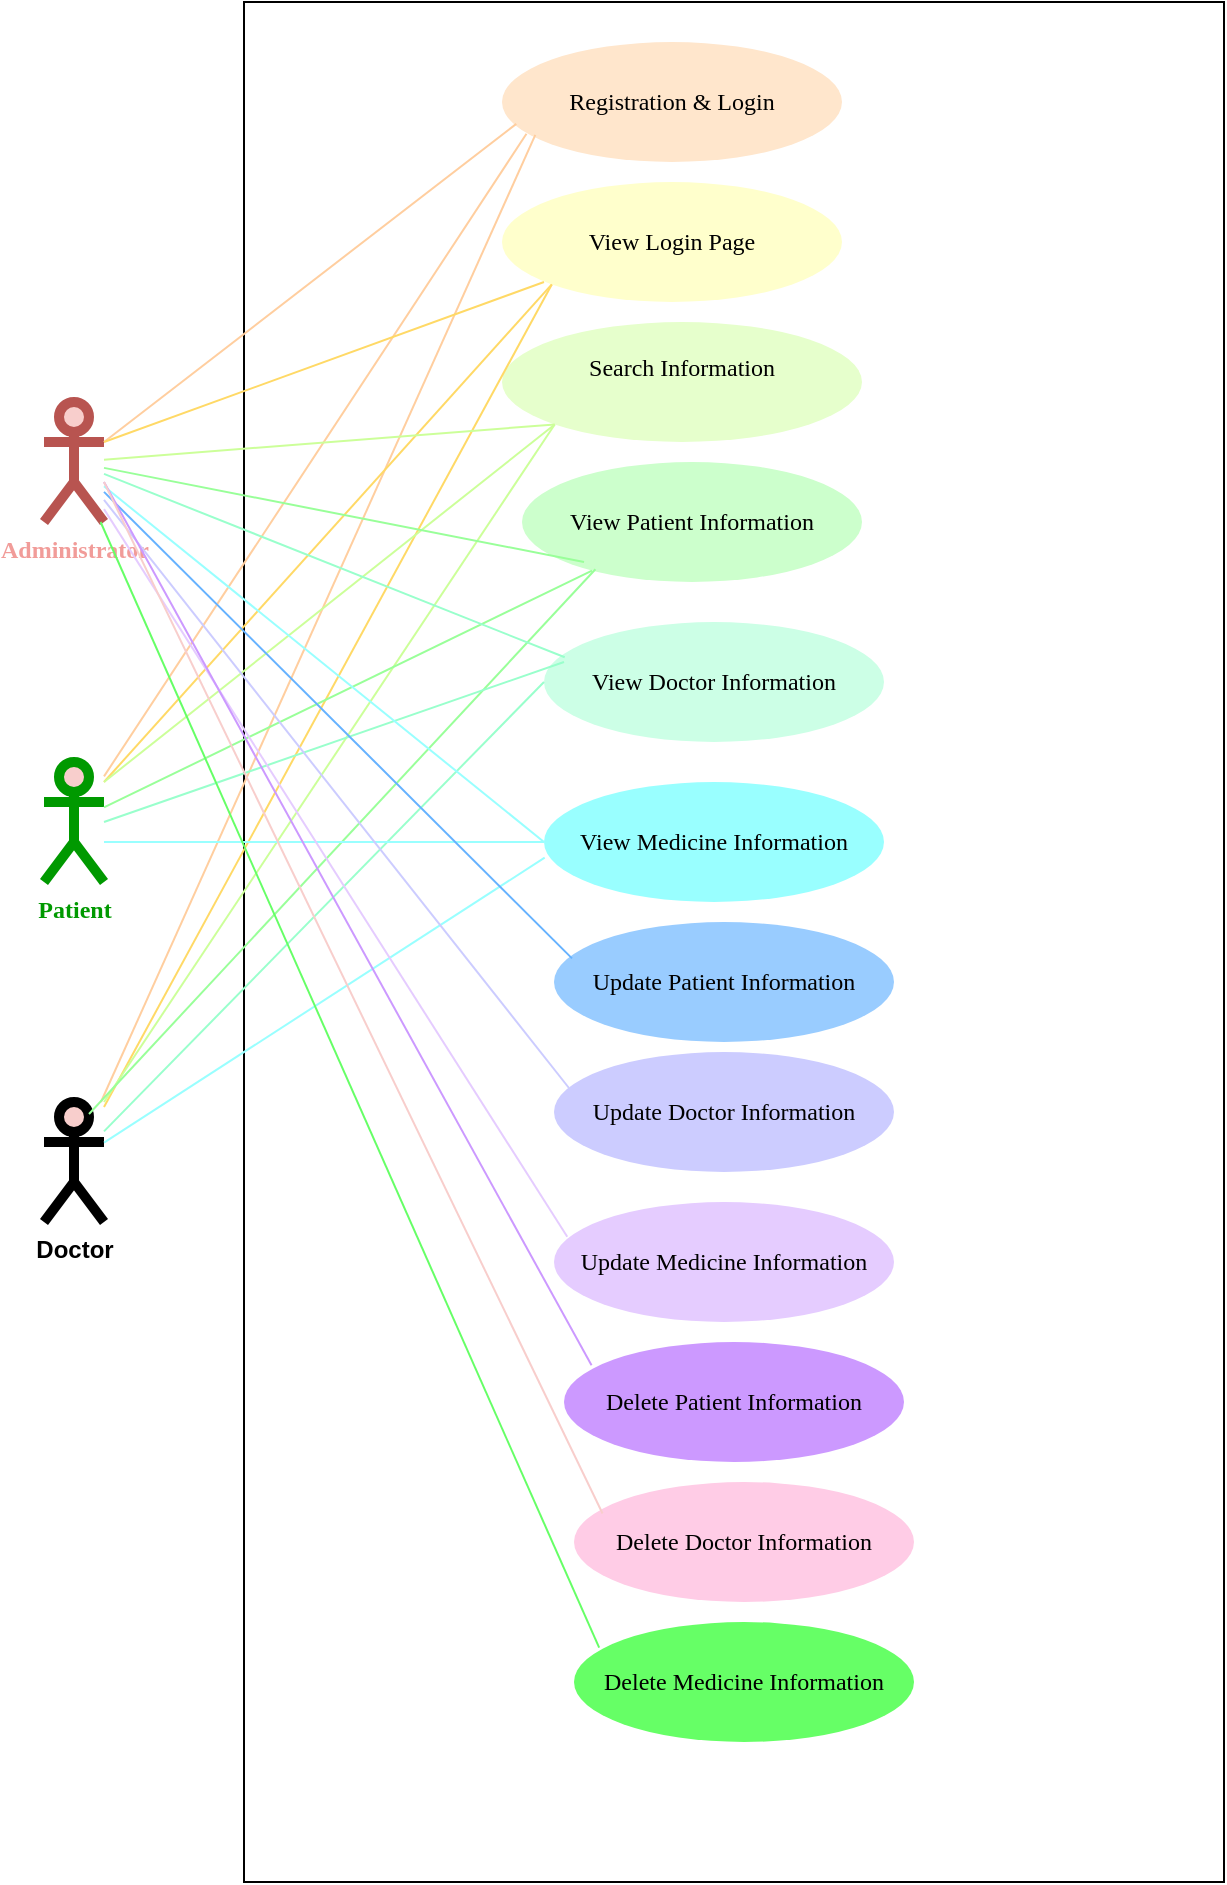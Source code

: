 <mxfile version="20.5.1" type="github">
  <diagram id="C5RBs43oDa-KdzZeNtuy" name="Page-1">
    <mxGraphModel dx="716" dy="377" grid="1" gridSize="10" guides="1" tooltips="1" connect="1" arrows="1" fold="1" page="1" pageScale="1" pageWidth="827" pageHeight="1169" math="0" shadow="0">
      <root>
        <mxCell id="WIyWlLk6GJQsqaUBKTNV-0" />
        <mxCell id="WIyWlLk6GJQsqaUBKTNV-1" parent="WIyWlLk6GJQsqaUBKTNV-0" />
        <mxCell id="kYkdzYrgFf4KMOdY5dag-0" value="" style="rounded=0;whiteSpace=wrap;html=1;" parent="WIyWlLk6GJQsqaUBKTNV-1" vertex="1">
          <mxGeometry x="190" y="60" width="490" height="940" as="geometry" />
        </mxCell>
        <mxCell id="kYkdzYrgFf4KMOdY5dag-3" value="&lt;b&gt;&lt;font color=&quot;#f19c99&quot;&gt;Administrator&lt;/font&gt;&lt;/b&gt;" style="shape=umlActor;verticalLabelPosition=bottom;verticalAlign=top;html=1;outlineConnect=0;fillColor=#f8cecc;strokeColor=#b85450;strokeWidth=5;fontFamily=Verdana;" parent="WIyWlLk6GJQsqaUBKTNV-1" vertex="1">
          <mxGeometry x="90" y="260" width="30" height="60" as="geometry" />
        </mxCell>
        <mxCell id="kYkdzYrgFf4KMOdY5dag-4" value="&lt;b&gt;&lt;font color=&quot;#009900&quot;&gt;Patient&lt;/font&gt;&lt;/b&gt;" style="shape=umlActor;verticalLabelPosition=bottom;verticalAlign=top;html=1;outlineConnect=0;fillColor=#f8cecc;strokeColor=#009900;strokeWidth=5;fontFamily=Verdana;" parent="WIyWlLk6GJQsqaUBKTNV-1" vertex="1">
          <mxGeometry x="90" y="440" width="30" height="60" as="geometry" />
        </mxCell>
        <mxCell id="kYkdzYrgFf4KMOdY5dag-6" value="&lt;b&gt;&lt;font&gt;Doctor&lt;/font&gt;&lt;/b&gt;" style="shape=umlActor;verticalLabelPosition=bottom;verticalAlign=top;html=1;outlineConnect=0;fillColor=#f8cecc;strokeColor=#000000;strokeWidth=5;fontColor=#000000;" parent="WIyWlLk6GJQsqaUBKTNV-1" vertex="1">
          <mxGeometry x="90" y="610" width="30" height="60" as="geometry" />
        </mxCell>
        <mxCell id="kYkdzYrgFf4KMOdY5dag-7" value="Registration &amp;amp; Login" style="ellipse;whiteSpace=wrap;html=1;strokeColor=none;strokeWidth=5;fontFamily=Verdana;fontColor=#000000;labelBackgroundColor=none;fillColor=#FFE6CC;fontStyle=0" parent="WIyWlLk6GJQsqaUBKTNV-1" vertex="1">
          <mxGeometry x="319" y="80" width="170" height="60" as="geometry" />
        </mxCell>
        <mxCell id="kYkdzYrgFf4KMOdY5dag-8" value="View Login Page" style="ellipse;whiteSpace=wrap;html=1;strokeColor=none;strokeWidth=5;fontFamily=Verdana;fontColor=#000000;labelBackgroundColor=none;fillColor=#FFFFCC;fontStyle=0" parent="WIyWlLk6GJQsqaUBKTNV-1" vertex="1">
          <mxGeometry x="319" y="150" width="170" height="60" as="geometry" />
        </mxCell>
        <mxCell id="kYkdzYrgFf4KMOdY5dag-9" value="Search Information&lt;span style=&quot;color: rgba(0, 0, 0, 0); font-family: monospace; font-size: 0px; text-align: start;&quot;&gt;CmxGraphModel%3E%3Croot%3E%3CmxCell%20id%3D%220%22%2F%3E%3CmxCell%20id%3D%221%22%20parent%3D%220%22%2F%3E%3CmxCell%20id%3D%222%22%20value%3D%22View%20Login%20Page%22%20style%3D%22ellipse%3BwhiteSpace%3Dwrap%3Bhtml%3D1%3BstrokeColor%3Dnone%3BstrokeWidth%3D5%3BfontFamily%3DVerdana%3BfontColor%3D%23000000%3BlabelBackgroundColor%3Dnone%3BfillColor%3D%23FFE6CC%3BfontStyle%3D0%22%20vertex%3D%221%22%20parent%3D%221%22%3E%3CmxGeometry%20x%3D%22340%22%20y%3D%22170%22%20width%3D%22170%22%20height%3D%2260%22%20as%3D%22geometry%22%2F%3E%3C%2FmxCell%3E%3C%2Froot%3E%3C%2FmxGraphModel%3E&lt;/span&gt;&lt;br&gt;&amp;nbsp;" style="ellipse;whiteSpace=wrap;html=1;strokeColor=none;strokeWidth=5;fontFamily=Verdana;fontColor=#000000;labelBackgroundColor=none;fillColor=#E6FFCC;fontStyle=0" parent="WIyWlLk6GJQsqaUBKTNV-1" vertex="1">
          <mxGeometry x="319" y="220" width="180" height="60" as="geometry" />
        </mxCell>
        <mxCell id="kYkdzYrgFf4KMOdY5dag-10" value="View Patient Information" style="ellipse;whiteSpace=wrap;html=1;strokeColor=none;strokeWidth=5;fontFamily=Verdana;fontColor=#000000;labelBackgroundColor=none;fillColor=#CCFFCC;fontStyle=0" parent="WIyWlLk6GJQsqaUBKTNV-1" vertex="1">
          <mxGeometry x="329" y="290" width="170" height="60" as="geometry" />
        </mxCell>
        <mxCell id="kYkdzYrgFf4KMOdY5dag-11" value="Update Patient Information" style="ellipse;whiteSpace=wrap;html=1;strokeColor=none;strokeWidth=5;fontFamily=Verdana;fontColor=#000000;labelBackgroundColor=none;fillColor=#99CCFF;fontStyle=0" parent="WIyWlLk6GJQsqaUBKTNV-1" vertex="1">
          <mxGeometry x="345" y="520" width="170" height="60" as="geometry" />
        </mxCell>
        <mxCell id="kYkdzYrgFf4KMOdY5dag-12" value="View Doctor Information" style="ellipse;whiteSpace=wrap;html=1;strokeColor=none;strokeWidth=5;fontFamily=Verdana;fontColor=#000000;labelBackgroundColor=none;fillColor=#CCFFE6;fontStyle=0" parent="WIyWlLk6GJQsqaUBKTNV-1" vertex="1">
          <mxGeometry x="340" y="370" width="170" height="60" as="geometry" />
        </mxCell>
        <mxCell id="kYkdzYrgFf4KMOdY5dag-13" value="View Medicine Information" style="ellipse;whiteSpace=wrap;html=1;strokeColor=none;strokeWidth=5;fontFamily=Verdana;fontColor=#000000;labelBackgroundColor=none;fillColor=#99FFFF;fontStyle=0" parent="WIyWlLk6GJQsqaUBKTNV-1" vertex="1">
          <mxGeometry x="340" y="450" width="170" height="60" as="geometry" />
        </mxCell>
        <mxCell id="kYkdzYrgFf4KMOdY5dag-14" value="Update Doctor Information" style="ellipse;whiteSpace=wrap;html=1;strokeColor=none;strokeWidth=5;fontFamily=Verdana;fontColor=#000000;labelBackgroundColor=none;fillColor=#CCCCFF;fontStyle=0" parent="WIyWlLk6GJQsqaUBKTNV-1" vertex="1">
          <mxGeometry x="345" y="585" width="170" height="60" as="geometry" />
        </mxCell>
        <mxCell id="kYkdzYrgFf4KMOdY5dag-15" value="Update Medicine Information" style="ellipse;whiteSpace=wrap;html=1;strokeColor=none;strokeWidth=5;fontFamily=Verdana;fontColor=#000000;labelBackgroundColor=none;fillColor=#E5CCFF;fontStyle=0" parent="WIyWlLk6GJQsqaUBKTNV-1" vertex="1">
          <mxGeometry x="345" y="660" width="170" height="60" as="geometry" />
        </mxCell>
        <mxCell id="kYkdzYrgFf4KMOdY5dag-16" value="Delete Patient Information" style="ellipse;whiteSpace=wrap;html=1;strokeColor=none;strokeWidth=5;fontFamily=Verdana;fontColor=#000000;labelBackgroundColor=none;fillColor=#CC99FF;fontStyle=0" parent="WIyWlLk6GJQsqaUBKTNV-1" vertex="1">
          <mxGeometry x="350" y="730" width="170" height="60" as="geometry" />
        </mxCell>
        <mxCell id="kYkdzYrgFf4KMOdY5dag-17" value="Delete Doctor Information" style="ellipse;whiteSpace=wrap;html=1;strokeColor=none;strokeWidth=5;fontFamily=Verdana;fontColor=#000000;labelBackgroundColor=none;fillColor=#FFCCE6;fontStyle=0" parent="WIyWlLk6GJQsqaUBKTNV-1" vertex="1">
          <mxGeometry x="355" y="800" width="170" height="60" as="geometry" />
        </mxCell>
        <mxCell id="kYkdzYrgFf4KMOdY5dag-18" value="Delete Medicine Information" style="ellipse;whiteSpace=wrap;html=1;strokeColor=none;strokeWidth=5;fontFamily=Verdana;fontColor=#000000;labelBackgroundColor=none;fillColor=#66FF66;fontStyle=0" parent="WIyWlLk6GJQsqaUBKTNV-1" vertex="1">
          <mxGeometry x="355" y="870" width="170" height="60" as="geometry" />
        </mxCell>
        <mxCell id="kYkdzYrgFf4KMOdY5dag-22" value="" style="endArrow=none;html=1;rounded=0;fontFamily=Verdana;fontColor=#000000;exitX=1;exitY=0.333;exitDx=0;exitDy=0;exitPerimeter=0;strokeColor=#FFCE9F;entryX=0.042;entryY=0.682;entryDx=0;entryDy=0;entryPerimeter=0;" parent="WIyWlLk6GJQsqaUBKTNV-1" source="kYkdzYrgFf4KMOdY5dag-3" target="kYkdzYrgFf4KMOdY5dag-7" edge="1">
          <mxGeometry width="50" height="50" relative="1" as="geometry">
            <mxPoint x="390" y="330" as="sourcePoint" />
            <mxPoint x="330" y="120" as="targetPoint" />
          </mxGeometry>
        </mxCell>
        <mxCell id="kYkdzYrgFf4KMOdY5dag-24" value="" style="endArrow=none;html=1;rounded=0;fontFamily=Verdana;fontColor=#000000;entryX=0.072;entryY=0.765;entryDx=0;entryDy=0;fillColor=#ffe6cc;strokeColor=#FFCE9F;entryPerimeter=0;" parent="WIyWlLk6GJQsqaUBKTNV-1" source="kYkdzYrgFf4KMOdY5dag-4" target="kYkdzYrgFf4KMOdY5dag-7" edge="1">
          <mxGeometry width="50" height="50" relative="1" as="geometry">
            <mxPoint x="390" y="330" as="sourcePoint" />
            <mxPoint x="440" y="280" as="targetPoint" />
          </mxGeometry>
        </mxCell>
        <mxCell id="kYkdzYrgFf4KMOdY5dag-25" value="" style="endArrow=none;html=1;rounded=0;strokeColor=#FFCE9F;fontFamily=Verdana;fontColor=#000000;entryX=0.098;entryY=0.774;entryDx=0;entryDy=0;entryPerimeter=0;" parent="WIyWlLk6GJQsqaUBKTNV-1" source="kYkdzYrgFf4KMOdY5dag-6" target="kYkdzYrgFf4KMOdY5dag-7" edge="1">
          <mxGeometry width="50" height="50" relative="1" as="geometry">
            <mxPoint x="390" y="520" as="sourcePoint" />
            <mxPoint x="340" y="120" as="targetPoint" />
          </mxGeometry>
        </mxCell>
        <mxCell id="kYkdzYrgFf4KMOdY5dag-26" value="" style="endArrow=none;html=1;rounded=0;strokeColor=#FFD966;fontFamily=Verdana;fontColor=#000000;" parent="WIyWlLk6GJQsqaUBKTNV-1" edge="1">
          <mxGeometry width="50" height="50" relative="1" as="geometry">
            <mxPoint x="120" y="280" as="sourcePoint" />
            <mxPoint x="340" y="200" as="targetPoint" />
          </mxGeometry>
        </mxCell>
        <mxCell id="kYkdzYrgFf4KMOdY5dag-27" value="" style="endArrow=none;html=1;rounded=0;strokeColor=#FFD966;fontFamily=Verdana;fontColor=#000000;entryX=0;entryY=1;entryDx=0;entryDy=0;" parent="WIyWlLk6GJQsqaUBKTNV-1" target="kYkdzYrgFf4KMOdY5dag-8" edge="1">
          <mxGeometry width="50" height="50" relative="1" as="geometry">
            <mxPoint x="120" y="450" as="sourcePoint" />
            <mxPoint x="440" y="340" as="targetPoint" />
          </mxGeometry>
        </mxCell>
        <mxCell id="kYkdzYrgFf4KMOdY5dag-28" value="" style="endArrow=none;html=1;rounded=0;strokeColor=#FFD966;fontFamily=Verdana;fontColor=#000000;entryX=0;entryY=1;entryDx=0;entryDy=0;" parent="WIyWlLk6GJQsqaUBKTNV-1" source="kYkdzYrgFf4KMOdY5dag-6" target="kYkdzYrgFf4KMOdY5dag-8" edge="1">
          <mxGeometry width="50" height="50" relative="1" as="geometry">
            <mxPoint x="390" y="390" as="sourcePoint" />
            <mxPoint x="440" y="340" as="targetPoint" />
          </mxGeometry>
        </mxCell>
        <mxCell id="kYkdzYrgFf4KMOdY5dag-29" value="" style="endArrow=none;html=1;rounded=0;strokeColor=#CCFF99;fontFamily=Verdana;fontColor=#000000;entryX=0;entryY=1;entryDx=0;entryDy=0;" parent="WIyWlLk6GJQsqaUBKTNV-1" source="kYkdzYrgFf4KMOdY5dag-3" target="kYkdzYrgFf4KMOdY5dag-9" edge="1">
          <mxGeometry width="50" height="50" relative="1" as="geometry">
            <mxPoint x="390" y="400" as="sourcePoint" />
            <mxPoint x="330" y="250" as="targetPoint" />
          </mxGeometry>
        </mxCell>
        <mxCell id="kYkdzYrgFf4KMOdY5dag-30" value="" style="endArrow=none;html=1;rounded=0;strokeColor=#CCFF99;fontFamily=Verdana;fontColor=#000000;entryX=0;entryY=1;entryDx=0;entryDy=0;" parent="WIyWlLk6GJQsqaUBKTNV-1" target="kYkdzYrgFf4KMOdY5dag-9" edge="1">
          <mxGeometry width="50" height="50" relative="1" as="geometry">
            <mxPoint x="120" y="450" as="sourcePoint" />
            <mxPoint x="440" y="350" as="targetPoint" />
          </mxGeometry>
        </mxCell>
        <mxCell id="kYkdzYrgFf4KMOdY5dag-31" value="" style="endArrow=none;html=1;rounded=0;strokeColor=#CCFF99;fontFamily=Verdana;fontColor=#000000;entryX=0;entryY=1;entryDx=0;entryDy=0;" parent="WIyWlLk6GJQsqaUBKTNV-1" target="kYkdzYrgFf4KMOdY5dag-9" edge="1">
          <mxGeometry width="50" height="50" relative="1" as="geometry">
            <mxPoint x="120" y="610" as="sourcePoint" />
            <mxPoint x="440" y="350" as="targetPoint" />
          </mxGeometry>
        </mxCell>
        <mxCell id="kYkdzYrgFf4KMOdY5dag-32" value="" style="endArrow=none;html=1;rounded=0;strokeColor=#99FF99;fontFamily=Verdana;fontColor=#000000;" parent="WIyWlLk6GJQsqaUBKTNV-1" source="kYkdzYrgFf4KMOdY5dag-3" edge="1">
          <mxGeometry width="50" height="50" relative="1" as="geometry">
            <mxPoint x="390" y="420" as="sourcePoint" />
            <mxPoint x="360" y="340" as="targetPoint" />
          </mxGeometry>
        </mxCell>
        <mxCell id="kYkdzYrgFf4KMOdY5dag-33" value="" style="endArrow=none;html=1;rounded=0;strokeColor=#99FF99;fontFamily=Verdana;fontColor=#000000;" parent="WIyWlLk6GJQsqaUBKTNV-1" source="kYkdzYrgFf4KMOdY5dag-4" target="kYkdzYrgFf4KMOdY5dag-10" edge="1">
          <mxGeometry width="50" height="50" relative="1" as="geometry">
            <mxPoint x="390" y="420" as="sourcePoint" />
            <mxPoint x="440" y="370" as="targetPoint" />
          </mxGeometry>
        </mxCell>
        <mxCell id="kYkdzYrgFf4KMOdY5dag-34" value="" style="endArrow=none;html=1;rounded=0;strokeColor=#99FF99;fontFamily=Verdana;fontColor=#000000;exitX=0.75;exitY=0.1;exitDx=0;exitDy=0;exitPerimeter=0;entryX=0.216;entryY=0.894;entryDx=0;entryDy=0;entryPerimeter=0;" parent="WIyWlLk6GJQsqaUBKTNV-1" source="kYkdzYrgFf4KMOdY5dag-6" target="kYkdzYrgFf4KMOdY5dag-10" edge="1">
          <mxGeometry width="50" height="50" relative="1" as="geometry">
            <mxPoint x="390" y="420" as="sourcePoint" />
            <mxPoint x="440" y="370" as="targetPoint" />
          </mxGeometry>
        </mxCell>
        <mxCell id="kYkdzYrgFf4KMOdY5dag-35" value="" style="endArrow=none;html=1;rounded=0;strokeColor=#99FFCC;fontFamily=Verdana;fontColor=#000000;entryX=0.061;entryY=0.294;entryDx=0;entryDy=0;entryPerimeter=0;" parent="WIyWlLk6GJQsqaUBKTNV-1" source="kYkdzYrgFf4KMOdY5dag-3" target="kYkdzYrgFf4KMOdY5dag-12" edge="1">
          <mxGeometry width="50" height="50" relative="1" as="geometry">
            <mxPoint x="390" y="500" as="sourcePoint" />
            <mxPoint x="440" y="450" as="targetPoint" />
          </mxGeometry>
        </mxCell>
        <mxCell id="kYkdzYrgFf4KMOdY5dag-36" value="" style="endArrow=none;html=1;rounded=0;strokeColor=#99FFCC;fontFamily=Verdana;fontColor=#000000;" parent="WIyWlLk6GJQsqaUBKTNV-1" edge="1">
          <mxGeometry width="50" height="50" relative="1" as="geometry">
            <mxPoint x="120" y="470" as="sourcePoint" />
            <mxPoint x="350" y="390" as="targetPoint" />
          </mxGeometry>
        </mxCell>
        <mxCell id="kYkdzYrgFf4KMOdY5dag-38" value="" style="endArrow=none;html=1;rounded=0;strokeColor=#99FFCC;fontFamily=Verdana;fontColor=#000000;entryX=0;entryY=0.5;entryDx=0;entryDy=0;" parent="WIyWlLk6GJQsqaUBKTNV-1" source="kYkdzYrgFf4KMOdY5dag-6" target="kYkdzYrgFf4KMOdY5dag-12" edge="1">
          <mxGeometry width="50" height="50" relative="1" as="geometry">
            <mxPoint x="390" y="500" as="sourcePoint" />
            <mxPoint x="440" y="450" as="targetPoint" />
          </mxGeometry>
        </mxCell>
        <mxCell id="kYkdzYrgFf4KMOdY5dag-39" value="" style="endArrow=none;html=1;rounded=0;strokeColor=#99FFFF;fontFamily=Verdana;fontColor=#000000;entryX=0;entryY=0.5;entryDx=0;entryDy=0;" parent="WIyWlLk6GJQsqaUBKTNV-1" source="kYkdzYrgFf4KMOdY5dag-3" target="kYkdzYrgFf4KMOdY5dag-13" edge="1">
          <mxGeometry width="50" height="50" relative="1" as="geometry">
            <mxPoint x="390" y="500" as="sourcePoint" />
            <mxPoint x="440" y="450" as="targetPoint" />
          </mxGeometry>
        </mxCell>
        <mxCell id="kYkdzYrgFf4KMOdY5dag-40" value="" style="endArrow=none;html=1;rounded=0;strokeColor=#99FFFF;fontFamily=Verdana;fontColor=#000000;entryX=0;entryY=0.5;entryDx=0;entryDy=0;" parent="WIyWlLk6GJQsqaUBKTNV-1" target="kYkdzYrgFf4KMOdY5dag-13" edge="1">
          <mxGeometry width="50" height="50" relative="1" as="geometry">
            <mxPoint x="120" y="480" as="sourcePoint" />
            <mxPoint x="440" y="450" as="targetPoint" />
          </mxGeometry>
        </mxCell>
        <mxCell id="OqHqjJ2i2szZCouxp9WC-0" value="" style="endArrow=none;html=1;rounded=0;entryX=0.002;entryY=0.63;entryDx=0;entryDy=0;entryPerimeter=0;strokeColor=#99FFFF;" edge="1" parent="WIyWlLk6GJQsqaUBKTNV-1" source="kYkdzYrgFf4KMOdY5dag-6" target="kYkdzYrgFf4KMOdY5dag-13">
          <mxGeometry width="50" height="50" relative="1" as="geometry">
            <mxPoint x="390" y="560" as="sourcePoint" />
            <mxPoint x="350" y="490" as="targetPoint" />
          </mxGeometry>
        </mxCell>
        <mxCell id="OqHqjJ2i2szZCouxp9WC-1" value="" style="endArrow=none;html=1;rounded=0;strokeColor=#66B2FF;entryX=0.053;entryY=0.303;entryDx=0;entryDy=0;entryPerimeter=0;" edge="1" parent="WIyWlLk6GJQsqaUBKTNV-1" source="kYkdzYrgFf4KMOdY5dag-3" target="kYkdzYrgFf4KMOdY5dag-11">
          <mxGeometry width="50" height="50" relative="1" as="geometry">
            <mxPoint x="390" y="560" as="sourcePoint" />
            <mxPoint x="440" y="510" as="targetPoint" />
          </mxGeometry>
        </mxCell>
        <mxCell id="OqHqjJ2i2szZCouxp9WC-2" value="" style="endArrow=none;html=1;rounded=0;strokeColor=#CCCCFF;entryX=0.044;entryY=0.3;entryDx=0;entryDy=0;entryPerimeter=0;" edge="1" parent="WIyWlLk6GJQsqaUBKTNV-1" source="kYkdzYrgFf4KMOdY5dag-3" target="kYkdzYrgFf4KMOdY5dag-14">
          <mxGeometry width="50" height="50" relative="1" as="geometry">
            <mxPoint x="390" y="560" as="sourcePoint" />
            <mxPoint x="350" y="610" as="targetPoint" />
          </mxGeometry>
        </mxCell>
        <mxCell id="OqHqjJ2i2szZCouxp9WC-3" value="" style="endArrow=none;html=1;rounded=0;strokeColor=#E5CCFF;entryX=0.039;entryY=0.29;entryDx=0;entryDy=0;entryPerimeter=0;" edge="1" parent="WIyWlLk6GJQsqaUBKTNV-1" source="kYkdzYrgFf4KMOdY5dag-3" target="kYkdzYrgFf4KMOdY5dag-15">
          <mxGeometry width="50" height="50" relative="1" as="geometry">
            <mxPoint x="390" y="560" as="sourcePoint" />
            <mxPoint x="440" y="510" as="targetPoint" />
          </mxGeometry>
        </mxCell>
        <mxCell id="OqHqjJ2i2szZCouxp9WC-4" value="" style="endArrow=none;html=1;rounded=0;strokeColor=#CC99FF;entryX=0.081;entryY=0.194;entryDx=0;entryDy=0;entryPerimeter=0;" edge="1" parent="WIyWlLk6GJQsqaUBKTNV-1" target="kYkdzYrgFf4KMOdY5dag-16">
          <mxGeometry width="50" height="50" relative="1" as="geometry">
            <mxPoint x="120" y="300" as="sourcePoint" />
            <mxPoint x="440" y="540" as="targetPoint" />
          </mxGeometry>
        </mxCell>
        <mxCell id="OqHqjJ2i2szZCouxp9WC-5" value="" style="endArrow=none;html=1;rounded=0;strokeColor=#F8CECC;entryX=0.084;entryY=0.263;entryDx=0;entryDy=0;entryPerimeter=0;" edge="1" parent="WIyWlLk6GJQsqaUBKTNV-1" target="kYkdzYrgFf4KMOdY5dag-17">
          <mxGeometry width="50" height="50" relative="1" as="geometry">
            <mxPoint x="120" y="300" as="sourcePoint" />
            <mxPoint x="440" y="690" as="targetPoint" />
          </mxGeometry>
        </mxCell>
        <mxCell id="OqHqjJ2i2szZCouxp9WC-6" value="" style="endArrow=none;html=1;rounded=0;strokeColor=#66FF66;entryX=0.074;entryY=0.214;entryDx=0;entryDy=0;entryPerimeter=0;" edge="1" parent="WIyWlLk6GJQsqaUBKTNV-1" source="kYkdzYrgFf4KMOdY5dag-3" target="kYkdzYrgFf4KMOdY5dag-18">
          <mxGeometry width="50" height="50" relative="1" as="geometry">
            <mxPoint x="390" y="540" as="sourcePoint" />
            <mxPoint x="370" y="890" as="targetPoint" />
          </mxGeometry>
        </mxCell>
      </root>
    </mxGraphModel>
  </diagram>
</mxfile>
